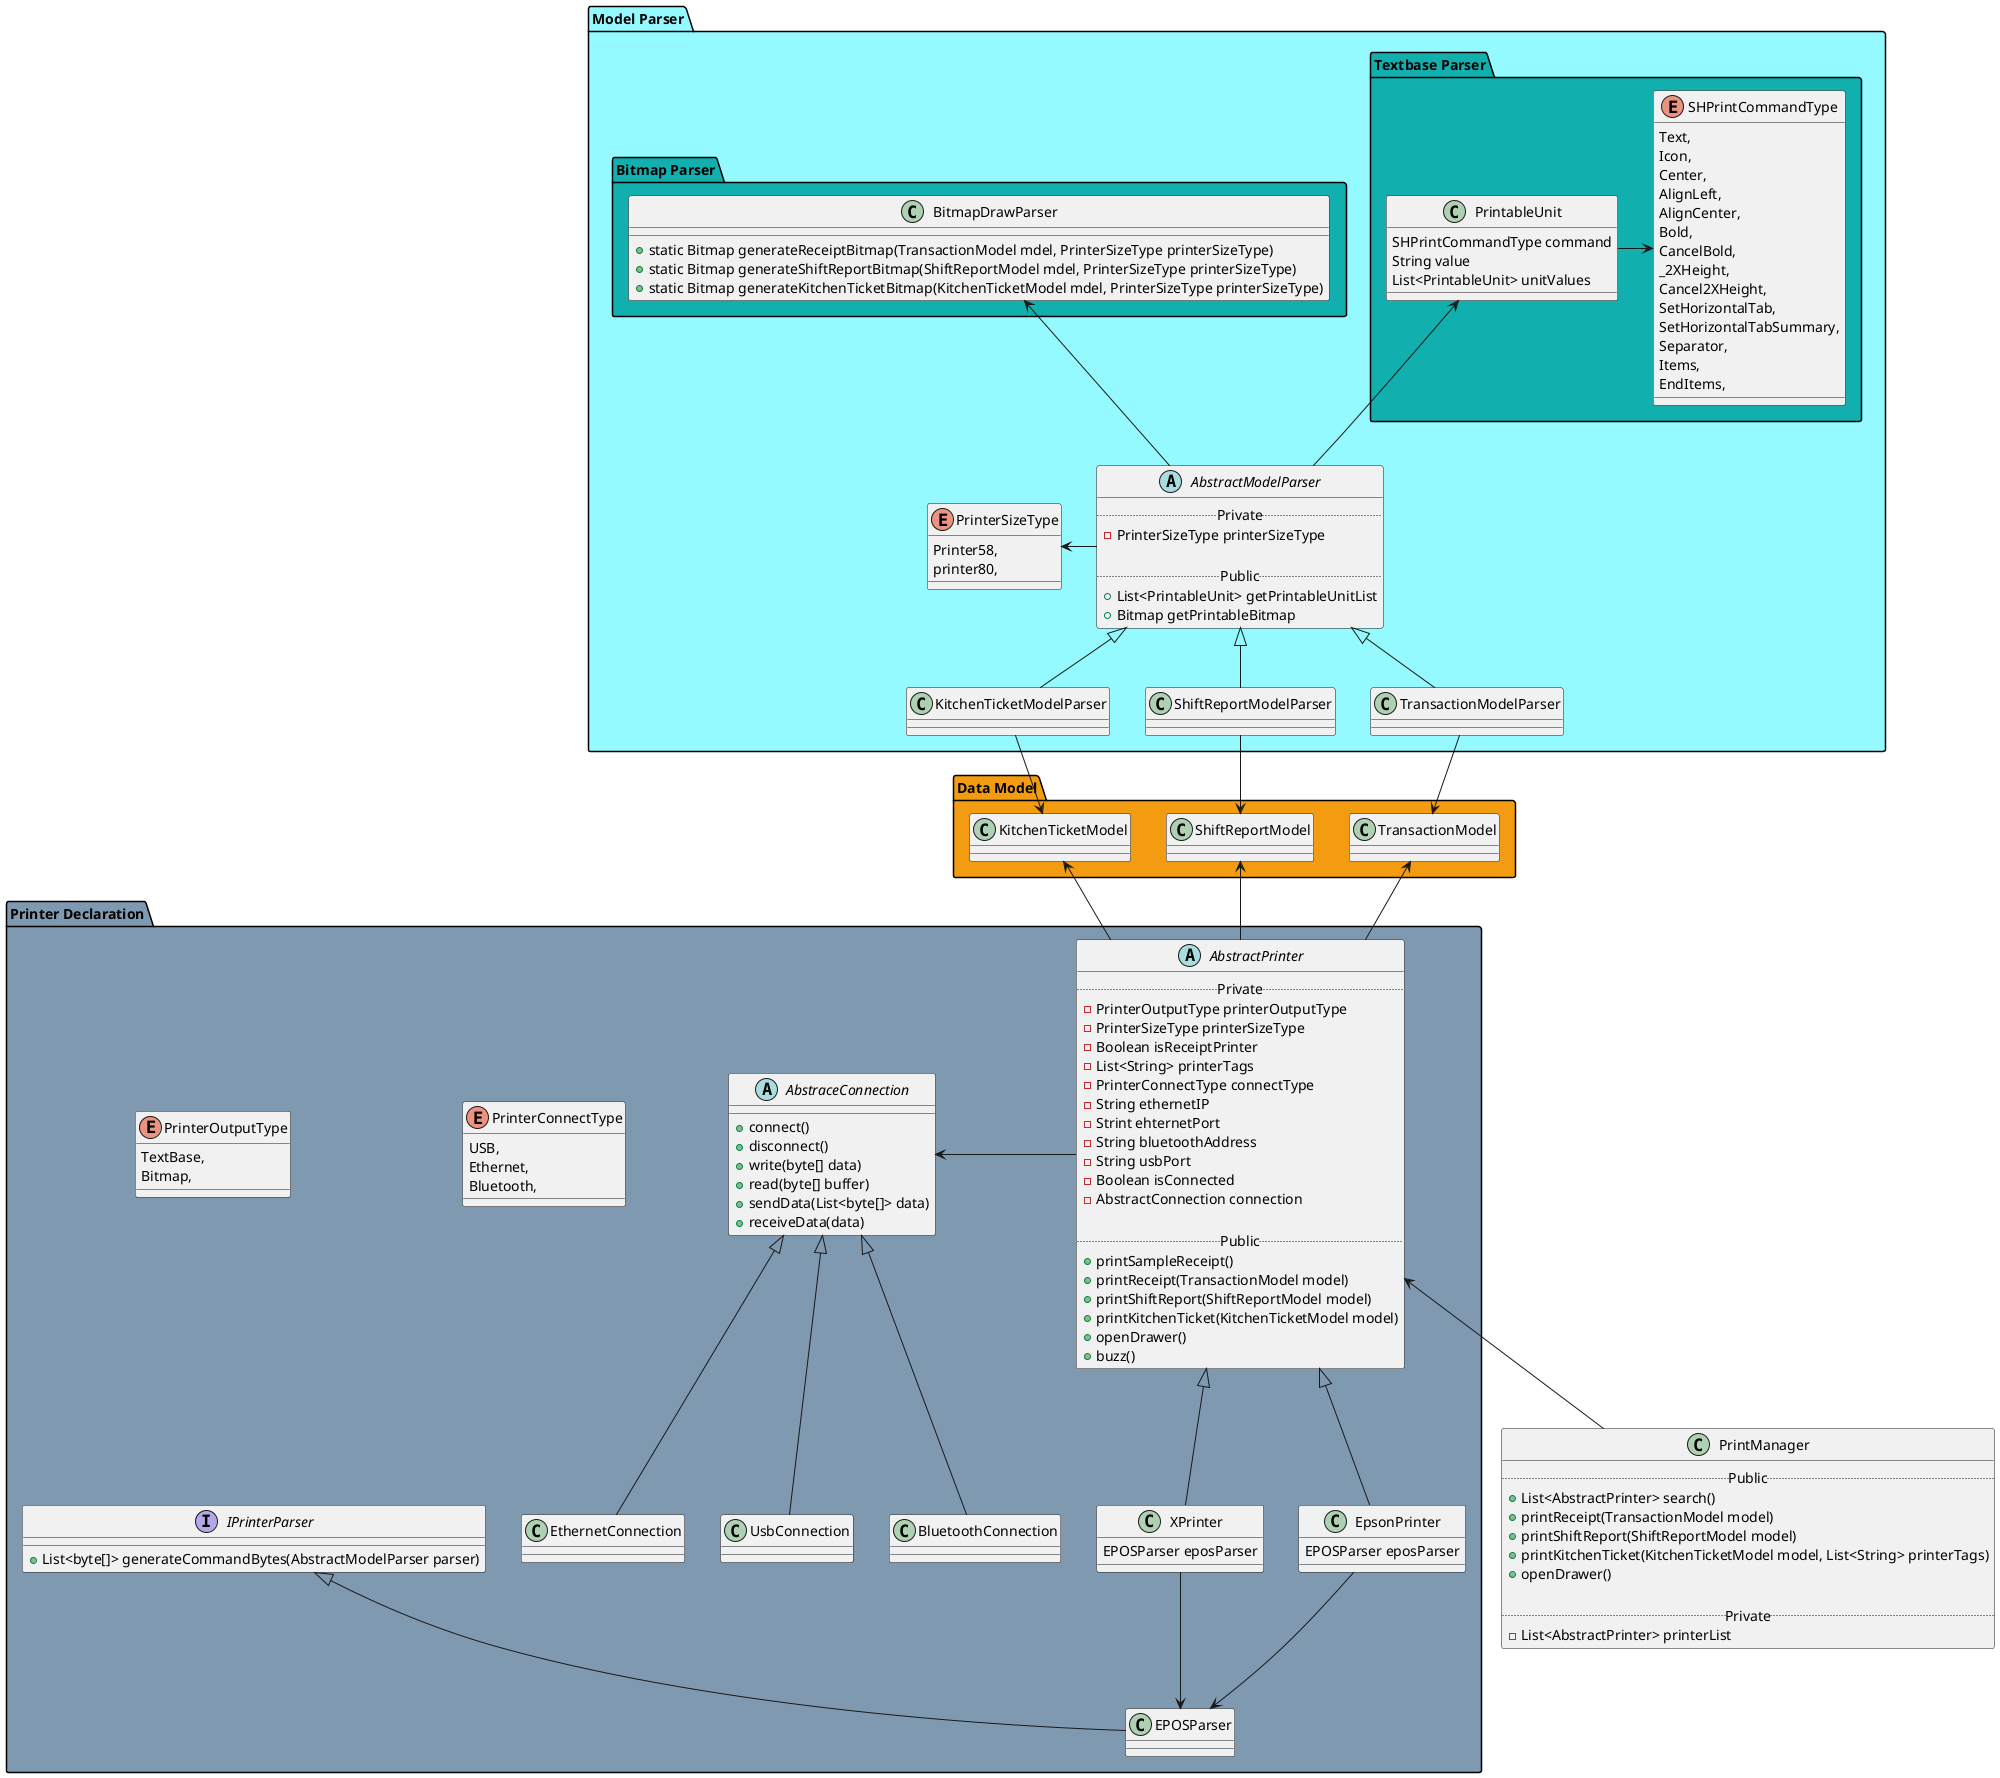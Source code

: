 @startuml printer

package "Data Model" #F39C12 {
  class TransactionModel {
  }

  class ShiftReportModel {
  }

  class KitchenTicketModel {
  }

}

package "Model Parser" #94FAFF {

  enum PrinterSizeType {
    Printer58,
    printer80,
  }

  package "Textbase Parser" #11AFAE {

    enum SHPrintCommandType {
      Text,
      Icon,
      Center,
      AlignLeft,
      AlignCenter,
      Bold,
      CancelBold,
      _2XHeight,
      Cancel2XHeight,
      SetHorizontalTab,
      SetHorizontalTabSummary,
      Separator,
      Items,
      EndItems,
    }

    class PrintableUnit {
      SHPrintCommandType command
      String value
      List<PrintableUnit> unitValues
    }

    PrintableUnit -> SHPrintCommandType
  }

  package "Bitmap Parser" #11AFAE {

    ' temp class, will move logic into specific model parser.
    class BitmapDrawParser {
      + static Bitmap generateReceiptBitmap(TransactionModel mdel, PrinterSizeType printerSizeType)
      + static Bitmap generateShiftReportBitmap(ShiftReportModel mdel, PrinterSizeType printerSizeType)
      + static Bitmap generateKitchenTicketBitmap(KitchenTicketModel mdel, PrinterSizeType printerSizeType)
    }

  }

  abstract class AbstractModelParser{
    .. Private ..
    - PrinterSizeType printerSizeType

    .. Public ..
    + List<PrintableUnit> getPrintableUnitList
    + Bitmap getPrintableBitmap
  }

  class TransactionModelParser {
  }

  class ShiftReportModelParser {
  }

  class KitchenTicketModelParser {
  }

  BitmapDrawParser <-- AbstractModelParser
  PrintableUnit <-- AbstractModelParser
  PrinterSizeType <- AbstractModelParser

  AbstractModelParser <|-- TransactionModelParser
  TransactionModelParser --> TransactionModel

  AbstractModelParser <|-- ShiftReportModelParser
  ShiftReportModelParser --> ShiftReportModel

  AbstractModelParser <|-- KitchenTicketModelParser
  KitchenTicketModelParser --> KitchenTicketModel
}

package "Printer Declaration" #7F99B1 {
  enum PrinterConnectType{
    USB,
    Ethernet,
    Bluetooth,
  }

  enum PrinterOutputType {
    TextBase,
    Bitmap,
  }

  abstract class AbstraceConnection {
    + connect()
    + disconnect()
    + write(byte[] data)
    + read(byte[] buffer)
    + sendData(List<byte[]> data)
    + receiveData(data)
  }

  abstract class AbstractPrinter{
    .. Private ..
    - PrinterOutputType printerOutputType
    - PrinterSizeType printerSizeType
    - Boolean isReceiptPrinter
    - List<String> printerTags
    - PrinterConnectType connectType
    - String ethernetIP
    - Strint ehternetPort
    - String bluetoothAddress
    - String usbPort
    - Boolean isConnected
    - AbstractConnection connection

    .. Public ..
    + printSampleReceipt()
    + printReceipt(TransactionModel model)
    + printShiftReport(ShiftReportModel model)
    + printKitchenTicket(KitchenTicketModel model)
    + openDrawer()
    + buzz()
  }

  class BluetoothConnection{
  }
  class EthernetConnection{
  }
  class UsbConnection{
  }


  AbstraceConnection <- AbstractPrinter
  AbstraceConnection <|-- BluetoothConnection
  AbstraceConnection <|-- EthernetConnection
  AbstraceConnection <|-- UsbConnection


  TransactionModel <-- AbstractPrinter
  ShiftReportModel <-- AbstractPrinter
  KitchenTicketModel <-- AbstractPrinter

  interface IPrinterParser {
    + List<byte[]> generateCommandBytes(AbstractModelParser parser)
  }

  class EPOSParser {
  }

  class XPrinter {
    EPOSParser eposParser
  }

  class EpsonPrinter {
    EPOSParser eposParser
  }

  AbstractPrinter <|-- XPrinter
  XPrinter --> EPOSParser

  AbstractPrinter <|-- EpsonPrinter
  EpsonPrinter --> EPOSParser

  IPrinterParser  <|-- EPOSParser
}

class PrintManager {
  .. Public ..
  + List<AbstractPrinter> search()
  + printReceipt(TransactionModel model)
  + printShiftReport(ShiftReportModel model)
  + printKitchenTicket(KitchenTicketModel model, List<String> printerTags)
  + openDrawer()

  .. Private ..
  - List<AbstractPrinter> printerList
}

AbstractPrinter <-- PrintManager

@enduml